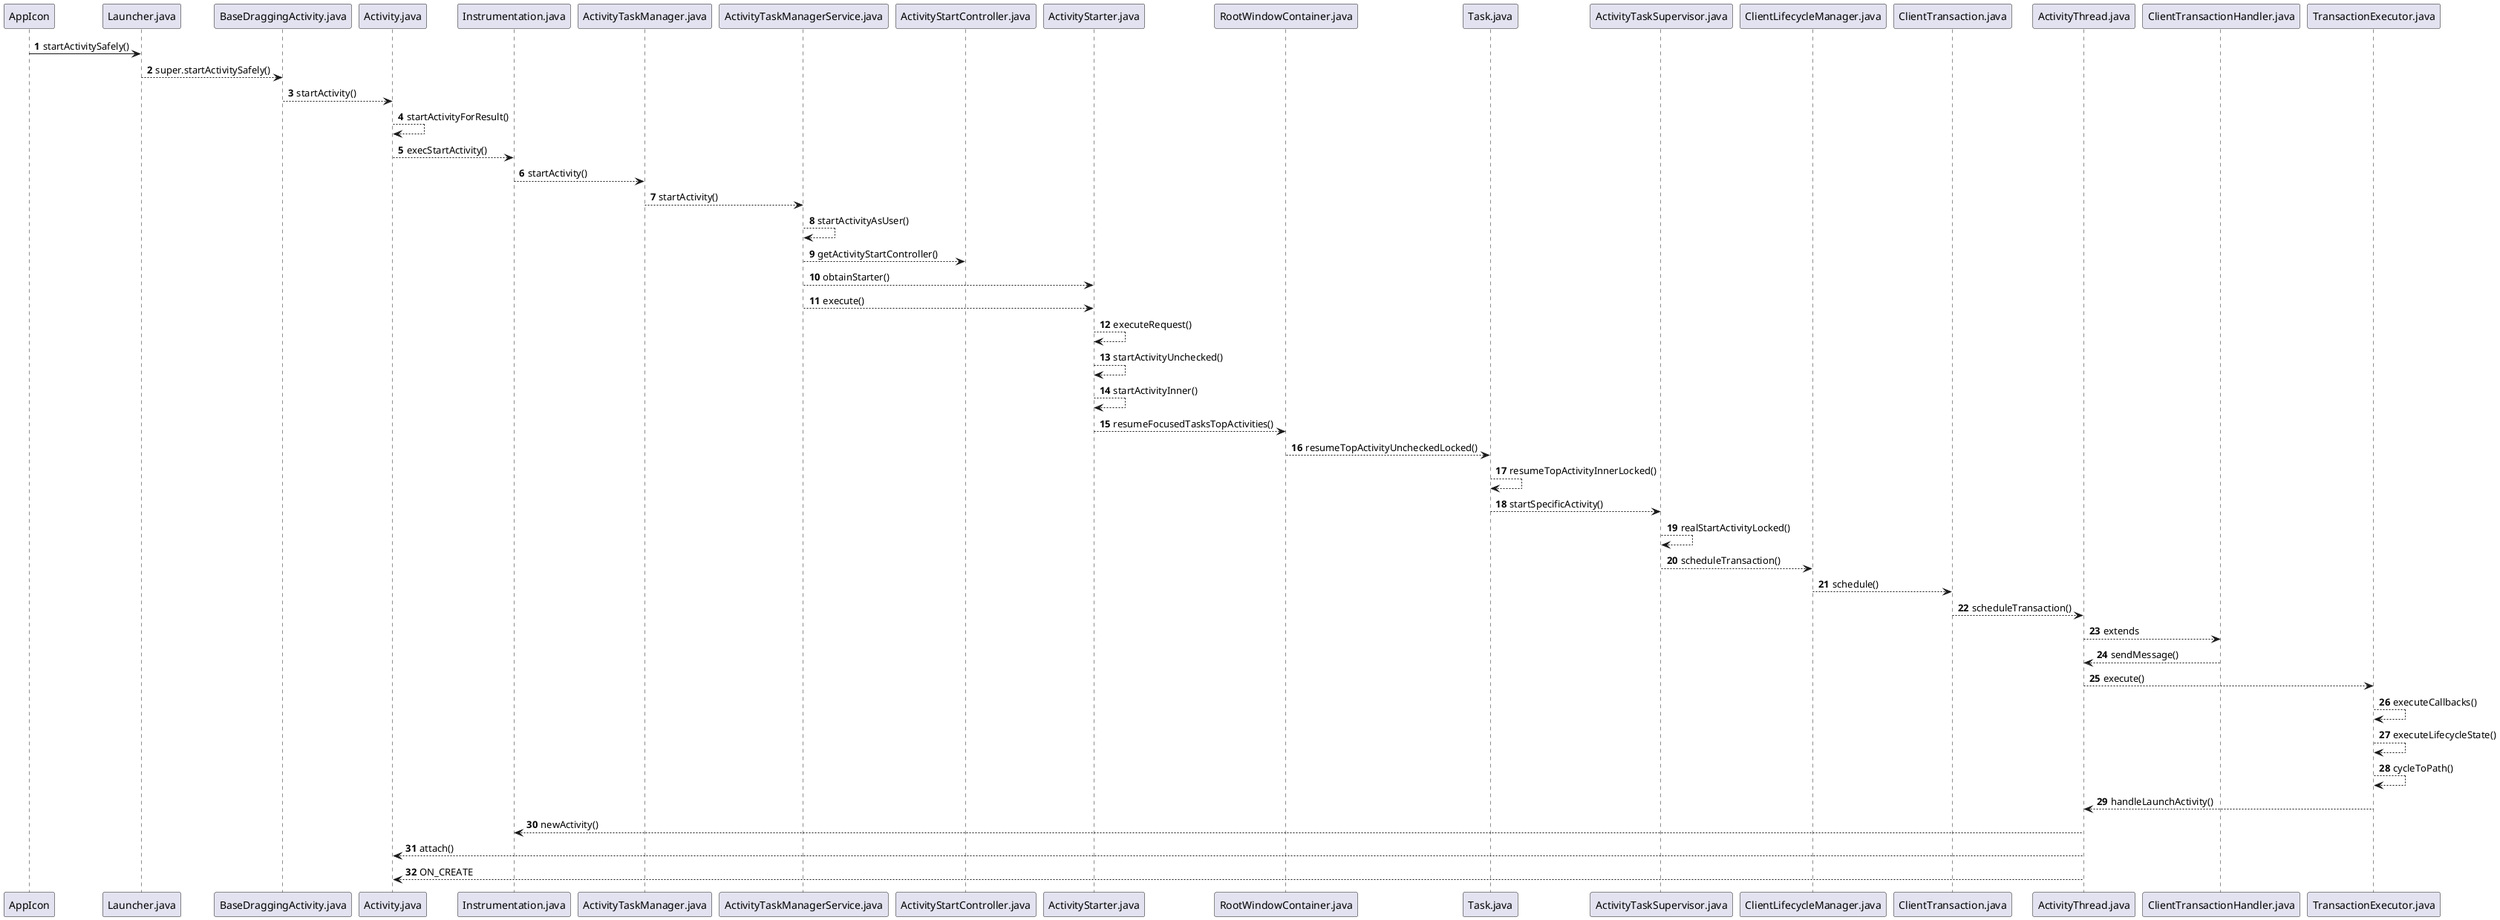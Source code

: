 @startuml
'https://plantuml.com/sequence-diagram

autonumber

AppIcon -> Launcher.java: startActivitySafely()
Launcher.java --> BaseDraggingActivity.java: super.startActivitySafely()
BaseDraggingActivity.java --> Activity.java: startActivity()
Activity.java --> Activity.java: startActivityForResult()
Activity.java --> Instrumentation.java: execStartActivity()
Instrumentation.java --> ActivityTaskManager.java: startActivity()
ActivityTaskManager.java --> ActivityTaskManagerService.java: startActivity()
ActivityTaskManagerService.java --> ActivityTaskManagerService.java: startActivityAsUser()
ActivityTaskManagerService.java --> ActivityStartController.java: getActivityStartController()
ActivityTaskManagerService.java --> ActivityStarter.java: obtainStarter()
ActivityTaskManagerService.java --> ActivityStarter.java: execute()
ActivityStarter.java --> ActivityStarter.java: executeRequest()
ActivityStarter.java --> ActivityStarter.java: startActivityUnchecked()
ActivityStarter.java --> ActivityStarter.java: startActivityInner()
ActivityStarter.java --> RootWindowContainer.java: resumeFocusedTasksTopActivities()
RootWindowContainer.java --> Task.java: resumeTopActivityUncheckedLocked()
Task.java --> Task.java: resumeTopActivityInnerLocked()
Task.java --> ActivityTaskSupervisor.java: startSpecificActivity()
ActivityTaskSupervisor.java --> ActivityTaskSupervisor.java: realStartActivityLocked()
ActivityTaskSupervisor.java --> ClientLifecycleManager.java: scheduleTransaction()
ClientLifecycleManager.java --> ClientTransaction.java: schedule()
ClientTransaction.java --> ActivityThread.java: scheduleTransaction()
ActivityThread.java --> ClientTransactionHandler.java: extends
ClientTransactionHandler.java --> ActivityThread.java: sendMessage()
ActivityThread.java --> TransactionExecutor.java: execute()
TransactionExecutor.java --> TransactionExecutor.java: executeCallbacks()
TransactionExecutor.java --> TransactionExecutor.java: executeLifecycleState()
TransactionExecutor.java --> TransactionExecutor.java: cycleToPath()
TransactionExecutor.java --> ActivityThread.java: handleLaunchActivity()
ActivityThread.java --> Instrumentation.java: newActivity()
ActivityThread.java --> Activity.java: attach()
ActivityThread.java --> Activity.java: ON_CREATE

@enduml